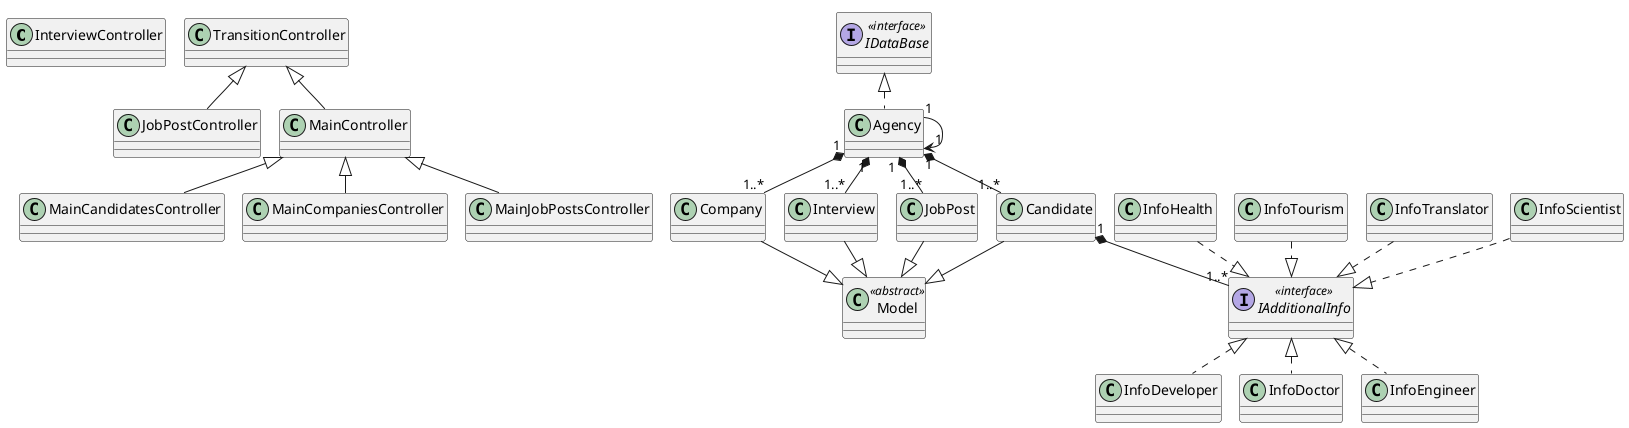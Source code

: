 @startuml
skinparam classAttributeIconSize 0
!pragma layout smetana


class InterviewController {}
class JobPostController extends TransitionController{}
class MainCandidatesController extends MainController {}
class MainCompaniesController extends  MainController{}
class MainController extends TransitionController{}
class MainJobPostsController extends MainController {}
class TransitionController {}

interface IDataBase<<interface>>{}
interface IAdditionalInfo<<interface>>{}

class Agency implements IDataBase{}

class Model<<abstract>>{}

class Candidate{}
Candidate --|> Model

class Company{}
Company --|> Model

class Interview{}
Interview --|> Model

class JobPost{}
JobPost --|> Model


class InfoDeveloper implements IAdditionalInfo{}
class InfoDoctor implements IAdditionalInfo{}
class InfoEngineer implements IAdditionalInfo{}
class InfoHealth{}
class InfoTourism{}
class InfoTranslator{}
class InfoScientist{}


Agency"1 "*--"1..*"Candidate
Agency"1 "*--"1..*"Company
Agency"1 "*--"1..*"JobPost
Agency"1 "*--"1..*"Interview

InfoHealth ..|> IAdditionalInfo
InfoScientist ..|> IAdditionalInfo
InfoTourism ..|> IAdditionalInfo
InfoTranslator ..|> IAdditionalInfo

Agency "1" --> "   1" Agency
Candidate"1" *-- "1..*"IAdditionalInfo
@enduml